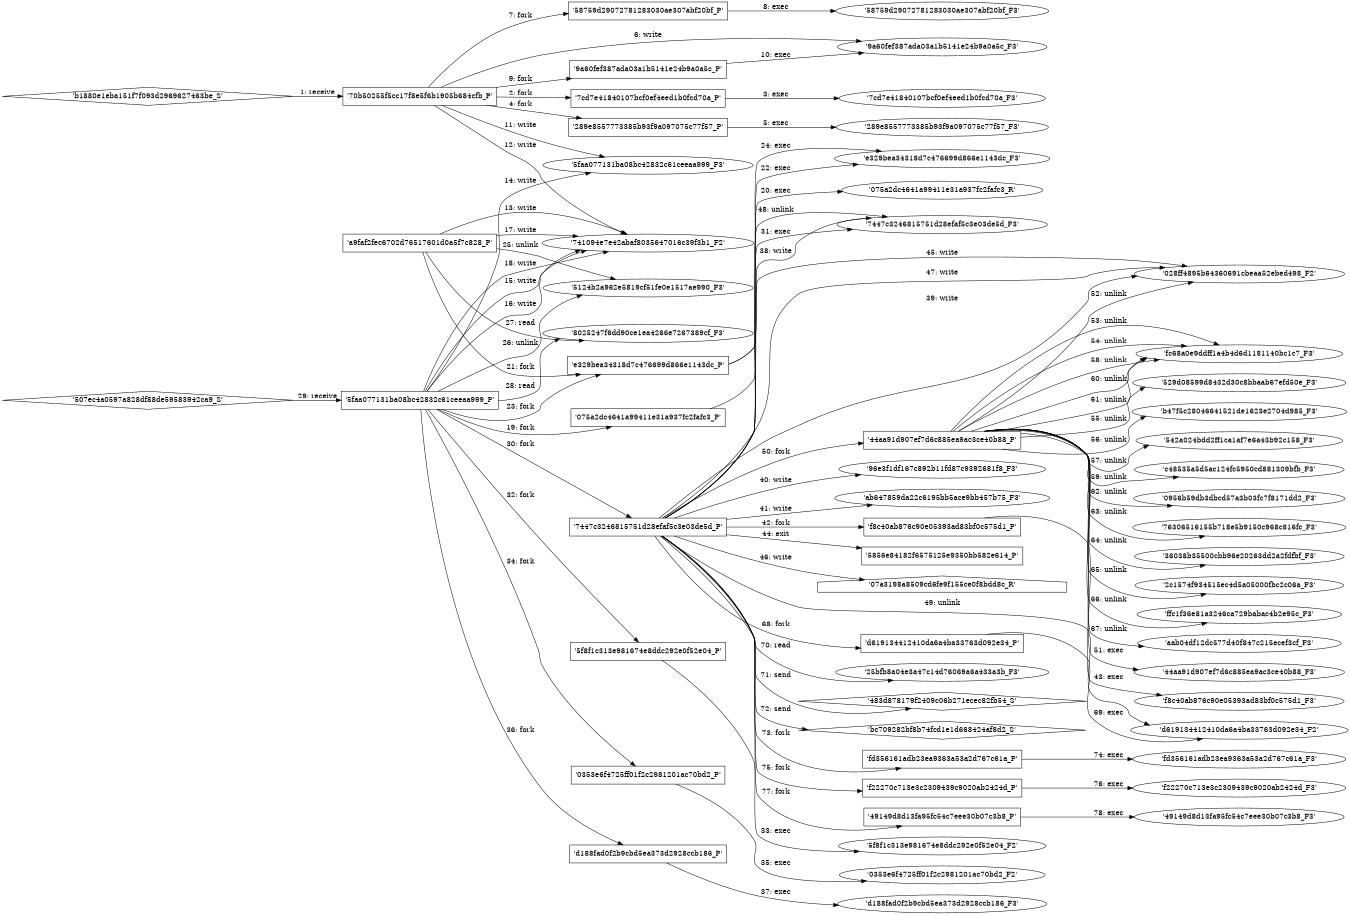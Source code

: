digraph "D:\Learning\Paper\apt\基于CTI的攻击预警\Dataset\攻击图\ASGfromALLCTI\Threat Spotlight PoSeidon, A Deep Dive Into Point of Sale Malware.dot" {
rankdir="LR"
size="9"
fixedsize="false"
splines="true"
nodesep=0.3
ranksep=0
fontsize=10
overlap="scalexy"
engine= "neato"
	"'70b50255f5cc17f8e5f6b1905b684cfb_P'" [node_type=Process shape=box]
	"'b1880e1eba151f7f093d2969627463be_S'" [node_type=Socket shape=diamond]
	"'b1880e1eba151f7f093d2969627463be_S'" -> "'70b50255f5cc17f8e5f6b1905b684cfb_P'" [label="1: receive"]
	"'70b50255f5cc17f8e5f6b1905b684cfb_P'" [node_type=Process shape=box]
	"'7cd7e41840107bcf0ef4eed1b0fcd70a_P'" [node_type=Process shape=box]
	"'70b50255f5cc17f8e5f6b1905b684cfb_P'" -> "'7cd7e41840107bcf0ef4eed1b0fcd70a_P'" [label="2: fork"]
	"'7cd7e41840107bcf0ef4eed1b0fcd70a_P'" [node_type=Process shape=box]
	"'7cd7e41840107bcf0ef4eed1b0fcd70a_F3'" [node_type=File shape=ellipse]
	"'7cd7e41840107bcf0ef4eed1b0fcd70a_P'" -> "'7cd7e41840107bcf0ef4eed1b0fcd70a_F3'" [label="3: exec"]
	"'70b50255f5cc17f8e5f6b1905b684cfb_P'" [node_type=Process shape=box]
	"'289e8557773385b93f9a097075c77f57_P'" [node_type=Process shape=box]
	"'70b50255f5cc17f8e5f6b1905b684cfb_P'" -> "'289e8557773385b93f9a097075c77f57_P'" [label="4: fork"]
	"'289e8557773385b93f9a097075c77f57_P'" [node_type=Process shape=box]
	"'289e8557773385b93f9a097075c77f57_F3'" [node_type=File shape=ellipse]
	"'289e8557773385b93f9a097075c77f57_P'" -> "'289e8557773385b93f9a097075c77f57_F3'" [label="5: exec"]
	"'9a60fef387ada03a1b5141e24b9a0a5c_F3'" [node_type=file shape=ellipse]
	"'70b50255f5cc17f8e5f6b1905b684cfb_P'" [node_type=Process shape=box]
	"'70b50255f5cc17f8e5f6b1905b684cfb_P'" -> "'9a60fef387ada03a1b5141e24b9a0a5c_F3'" [label="6: write"]
	"'70b50255f5cc17f8e5f6b1905b684cfb_P'" [node_type=Process shape=box]
	"'58759d29072781283030ae307abf20bf_P'" [node_type=Process shape=box]
	"'70b50255f5cc17f8e5f6b1905b684cfb_P'" -> "'58759d29072781283030ae307abf20bf_P'" [label="7: fork"]
	"'58759d29072781283030ae307abf20bf_P'" [node_type=Process shape=box]
	"'58759d29072781283030ae307abf20bf_F3'" [node_type=File shape=ellipse]
	"'58759d29072781283030ae307abf20bf_P'" -> "'58759d29072781283030ae307abf20bf_F3'" [label="8: exec"]
	"'70b50255f5cc17f8e5f6b1905b684cfb_P'" [node_type=Process shape=box]
	"'9a60fef387ada03a1b5141e24b9a0a5c_P'" [node_type=Process shape=box]
	"'70b50255f5cc17f8e5f6b1905b684cfb_P'" -> "'9a60fef387ada03a1b5141e24b9a0a5c_P'" [label="9: fork"]
	"'9a60fef387ada03a1b5141e24b9a0a5c_P'" [node_type=Process shape=box]
	"'9a60fef387ada03a1b5141e24b9a0a5c_F3'" [node_type=File shape=ellipse]
	"'9a60fef387ada03a1b5141e24b9a0a5c_P'" -> "'9a60fef387ada03a1b5141e24b9a0a5c_F3'" [label="10: exec"]
	"'5faa077131ba08bc42832c61ceeaa999_F3'" [node_type=file shape=ellipse]
	"'70b50255f5cc17f8e5f6b1905b684cfb_P'" [node_type=Process shape=box]
	"'70b50255f5cc17f8e5f6b1905b684cfb_P'" -> "'5faa077131ba08bc42832c61ceeaa999_F3'" [label="11: write"]
	"'741094e7e42abaf8035647016c39f3b1_F2'" [node_type=file shape=ellipse]
	"'70b50255f5cc17f8e5f6b1905b684cfb_P'" [node_type=Process shape=box]
	"'70b50255f5cc17f8e5f6b1905b684cfb_P'" -> "'741094e7e42abaf8035647016c39f3b1_F2'" [label="12: write"]
	"'741094e7e42abaf8035647016c39f3b1_F2'" [node_type=file shape=ellipse]
	"'a9faf2fec6702d76517601d0a5f7c828_P'" [node_type=Process shape=box]
	"'a9faf2fec6702d76517601d0a5f7c828_P'" -> "'741094e7e42abaf8035647016c39f3b1_F2'" [label="13: write"]
	"'5faa077131ba08bc42832c61ceeaa999_F3'" [node_type=file shape=ellipse]
	"'5faa077131ba08bc42832c61ceeaa999_P'" [node_type=Process shape=box]
	"'5faa077131ba08bc42832c61ceeaa999_P'" -> "'5faa077131ba08bc42832c61ceeaa999_F3'" [label="14: write"]
	"'741094e7e42abaf8035647016c39f3b1_F2'" [node_type=file shape=ellipse]
	"'5faa077131ba08bc42832c61ceeaa999_P'" [node_type=Process shape=box]
	"'5faa077131ba08bc42832c61ceeaa999_P'" -> "'741094e7e42abaf8035647016c39f3b1_F2'" [label="15: write"]
	"'741094e7e42abaf8035647016c39f3b1_F2'" [node_type=file shape=ellipse]
	"'5faa077131ba08bc42832c61ceeaa999_P'" [node_type=Process shape=box]
	"'5faa077131ba08bc42832c61ceeaa999_P'" -> "'741094e7e42abaf8035647016c39f3b1_F2'" [label="16: write"]
	"'741094e7e42abaf8035647016c39f3b1_F2'" [node_type=file shape=ellipse]
	"'a9faf2fec6702d76517601d0a5f7c828_P'" [node_type=Process shape=box]
	"'a9faf2fec6702d76517601d0a5f7c828_P'" -> "'741094e7e42abaf8035647016c39f3b1_F2'" [label="17: write"]
	"'741094e7e42abaf8035647016c39f3b1_F2'" [node_type=file shape=ellipse]
	"'5faa077131ba08bc42832c61ceeaa999_P'" [node_type=Process shape=box]
	"'5faa077131ba08bc42832c61ceeaa999_P'" -> "'741094e7e42abaf8035647016c39f3b1_F2'" [label="18: write"]
	"'5faa077131ba08bc42832c61ceeaa999_P'" [node_type=Process shape=box]
	"'075a2dc4641a99411e31a937fc2fafc3_P'" [node_type=Process shape=box]
	"'5faa077131ba08bc42832c61ceeaa999_P'" -> "'075a2dc4641a99411e31a937fc2fafc3_P'" [label="19: fork"]
	"'075a2dc4641a99411e31a937fc2fafc3_P'" [node_type=Process shape=box]
	"'075a2dc4641a99411e31a937fc2fafc3_R'" [node_type=File shape=ellipse]
	"'075a2dc4641a99411e31a937fc2fafc3_P'" -> "'075a2dc4641a99411e31a937fc2fafc3_R'" [label="20: exec"]
	"'a9faf2fec6702d76517601d0a5f7c828_P'" [node_type=Process shape=box]
	"'e329bea34318d7c476699d866e1143dc_P'" [node_type=Process shape=box]
	"'a9faf2fec6702d76517601d0a5f7c828_P'" -> "'e329bea34318d7c476699d866e1143dc_P'" [label="21: fork"]
	"'e329bea34318d7c476699d866e1143dc_P'" [node_type=Process shape=box]
	"'e329bea34318d7c476699d866e1143dc_F3'" [node_type=File shape=ellipse]
	"'e329bea34318d7c476699d866e1143dc_P'" -> "'e329bea34318d7c476699d866e1143dc_F3'" [label="22: exec"]
	"'5faa077131ba08bc42832c61ceeaa999_P'" [node_type=Process shape=box]
	"'e329bea34318d7c476699d866e1143dc_P'" [node_type=Process shape=box]
	"'5faa077131ba08bc42832c61ceeaa999_P'" -> "'e329bea34318d7c476699d866e1143dc_P'" [label="23: fork"]
	"'e329bea34318d7c476699d866e1143dc_P'" [node_type=Process shape=box]
	"'e329bea34318d7c476699d866e1143dc_F3'" [node_type=File shape=ellipse]
	"'e329bea34318d7c476699d866e1143dc_P'" -> "'e329bea34318d7c476699d866e1143dc_F3'" [label="24: exec"]
	"'5124b2a962e5819cf51fe0e1517ae990_F3'" [node_type=file shape=ellipse]
	"'a9faf2fec6702d76517601d0a5f7c828_P'" [node_type=Process shape=box]
	"'a9faf2fec6702d76517601d0a5f7c828_P'" -> "'5124b2a962e5819cf51fe0e1517ae990_F3'" [label="25: unlink"]
	"'5124b2a962e5819cf51fe0e1517ae990_F3'" [node_type=file shape=ellipse]
	"'5faa077131ba08bc42832c61ceeaa999_P'" [node_type=Process shape=box]
	"'5faa077131ba08bc42832c61ceeaa999_P'" -> "'5124b2a962e5819cf51fe0e1517ae990_F3'" [label="26: unlink"]
	"'8025247f6dd90ce1ea4266e7267389cf_F3'" [node_type=file shape=ellipse]
	"'a9faf2fec6702d76517601d0a5f7c828_P'" [node_type=Process shape=box]
	"'a9faf2fec6702d76517601d0a5f7c828_P'" -> "'8025247f6dd90ce1ea4266e7267389cf_F3'" [label="27: read"]
	"'8025247f6dd90ce1ea4266e7267389cf_F3'" [node_type=file shape=ellipse]
	"'5faa077131ba08bc42832c61ceeaa999_P'" [node_type=Process shape=box]
	"'5faa077131ba08bc42832c61ceeaa999_P'" -> "'8025247f6dd90ce1ea4266e7267389cf_F3'" [label="28: read"]
	"'5faa077131ba08bc42832c61ceeaa999_P'" [node_type=Process shape=box]
	"'507ec4a0597a828df88de59583942ca9_S'" [node_type=Socket shape=diamond]
	"'507ec4a0597a828df88de59583942ca9_S'" -> "'5faa077131ba08bc42832c61ceeaa999_P'" [label="29: receive"]
	"'5faa077131ba08bc42832c61ceeaa999_P'" [node_type=Process shape=box]
	"'7447c3246815751d28efaf5c3e03de5d_P'" [node_type=Process shape=box]
	"'5faa077131ba08bc42832c61ceeaa999_P'" -> "'7447c3246815751d28efaf5c3e03de5d_P'" [label="30: fork"]
	"'7447c3246815751d28efaf5c3e03de5d_P'" [node_type=Process shape=box]
	"'7447c3246815751d28efaf5c3e03de5d_F3'" [node_type=File shape=ellipse]
	"'7447c3246815751d28efaf5c3e03de5d_P'" -> "'7447c3246815751d28efaf5c3e03de5d_F3'" [label="31: exec"]
	"'5faa077131ba08bc42832c61ceeaa999_P'" [node_type=Process shape=box]
	"'5f8f1c313e981674e8ddc292e0f52e04_P'" [node_type=Process shape=box]
	"'5faa077131ba08bc42832c61ceeaa999_P'" -> "'5f8f1c313e981674e8ddc292e0f52e04_P'" [label="32: fork"]
	"'5f8f1c313e981674e8ddc292e0f52e04_P'" [node_type=Process shape=box]
	"'5f8f1c313e981674e8ddc292e0f52e04_F2'" [node_type=File shape=ellipse]
	"'5f8f1c313e981674e8ddc292e0f52e04_P'" -> "'5f8f1c313e981674e8ddc292e0f52e04_F2'" [label="33: exec"]
	"'5faa077131ba08bc42832c61ceeaa999_P'" [node_type=Process shape=box]
	"'0353e6f4725ff01f2c2981201ac70bd2_P'" [node_type=Process shape=box]
	"'5faa077131ba08bc42832c61ceeaa999_P'" -> "'0353e6f4725ff01f2c2981201ac70bd2_P'" [label="34: fork"]
	"'0353e6f4725ff01f2c2981201ac70bd2_P'" [node_type=Process shape=box]
	"'0353e6f4725ff01f2c2981201ac70bd2_F2'" [node_type=File shape=ellipse]
	"'0353e6f4725ff01f2c2981201ac70bd2_P'" -> "'0353e6f4725ff01f2c2981201ac70bd2_F2'" [label="35: exec"]
	"'5faa077131ba08bc42832c61ceeaa999_P'" [node_type=Process shape=box]
	"'d188fad0f2b9cbd5ea373d2928ccb186_P'" [node_type=Process shape=box]
	"'5faa077131ba08bc42832c61ceeaa999_P'" -> "'d188fad0f2b9cbd5ea373d2928ccb186_P'" [label="36: fork"]
	"'d188fad0f2b9cbd5ea373d2928ccb186_P'" [node_type=Process shape=box]
	"'d188fad0f2b9cbd5ea373d2928ccb186_F3'" [node_type=File shape=ellipse]
	"'d188fad0f2b9cbd5ea373d2928ccb186_P'" -> "'d188fad0f2b9cbd5ea373d2928ccb186_F3'" [label="37: exec"]
	"'7447c3246815751d28efaf5c3e03de5d_F3'" [node_type=file shape=ellipse]
	"'7447c3246815751d28efaf5c3e03de5d_P'" [node_type=Process shape=box]
	"'7447c3246815751d28efaf5c3e03de5d_P'" -> "'7447c3246815751d28efaf5c3e03de5d_F3'" [label="38: write"]
	"'028ff4895b64360691cbeaa52ebed498_F2'" [node_type=file shape=ellipse]
	"'7447c3246815751d28efaf5c3e03de5d_P'" [node_type=Process shape=box]
	"'7447c3246815751d28efaf5c3e03de5d_P'" -> "'028ff4895b64360691cbeaa52ebed498_F2'" [label="39: write"]
	"'96e3f1df167c892b11fd87c9392681f8_F3'" [node_type=file shape=ellipse]
	"'7447c3246815751d28efaf5c3e03de5d_P'" [node_type=Process shape=box]
	"'7447c3246815751d28efaf5c3e03de5d_P'" -> "'96e3f1df167c892b11fd87c9392681f8_F3'" [label="40: write"]
	"'ab647859da22c6195bb5ace9bb457b75_F3'" [node_type=file shape=ellipse]
	"'7447c3246815751d28efaf5c3e03de5d_P'" [node_type=Process shape=box]
	"'7447c3246815751d28efaf5c3e03de5d_P'" -> "'ab647859da22c6195bb5ace9bb457b75_F3'" [label="41: write"]
	"'7447c3246815751d28efaf5c3e03de5d_P'" [node_type=Process shape=box]
	"'f8c40ab876c90e05393ad83bf0c575d1_P'" [node_type=Process shape=box]
	"'7447c3246815751d28efaf5c3e03de5d_P'" -> "'f8c40ab876c90e05393ad83bf0c575d1_P'" [label="42: fork"]
	"'f8c40ab876c90e05393ad83bf0c575d1_P'" [node_type=Process shape=box]
	"'f8c40ab876c90e05393ad83bf0c575d1_F3'" [node_type=File shape=ellipse]
	"'f8c40ab876c90e05393ad83bf0c575d1_P'" -> "'f8c40ab876c90e05393ad83bf0c575d1_F3'" [label="43: exec"]
	"'7447c3246815751d28efaf5c3e03de5d_P'" [node_type=Process shape=box]
	"'5856e84182f6575125e9350bb582e614_P'" [node_type=Process shape=box]
	"'7447c3246815751d28efaf5c3e03de5d_P'" -> "'5856e84182f6575125e9350bb582e614_P'" [label="44: exit"]
	"'028ff4895b64360691cbeaa52ebed498_F2'" [node_type=file shape=ellipse]
	"'7447c3246815751d28efaf5c3e03de5d_P'" [node_type=Process shape=box]
	"'7447c3246815751d28efaf5c3e03de5d_P'" -> "'028ff4895b64360691cbeaa52ebed498_F2'" [label="45: write"]
	"'07a3198a8509cd6fe9f155ce0f8bdd8c_R'" [node_type=registry shape=house]
	"'7447c3246815751d28efaf5c3e03de5d_P'" [node_type=Process shape=box]
	"'7447c3246815751d28efaf5c3e03de5d_P'" -> "'07a3198a8509cd6fe9f155ce0f8bdd8c_R'" [label="46: write"]
	"'028ff4895b64360691cbeaa52ebed498_F2'" [node_type=file shape=ellipse]
	"'7447c3246815751d28efaf5c3e03de5d_P'" [node_type=Process shape=box]
	"'7447c3246815751d28efaf5c3e03de5d_P'" -> "'028ff4895b64360691cbeaa52ebed498_F2'" [label="47: write"]
	"'7447c3246815751d28efaf5c3e03de5d_F3'" [node_type=file shape=ellipse]
	"'7447c3246815751d28efaf5c3e03de5d_P'" [node_type=Process shape=box]
	"'7447c3246815751d28efaf5c3e03de5d_P'" -> "'7447c3246815751d28efaf5c3e03de5d_F3'" [label="48: unlink"]
	"'d619134412410da6a4ba33763d092e34_F2'" [node_type=file shape=ellipse]
	"'7447c3246815751d28efaf5c3e03de5d_P'" [node_type=Process shape=box]
	"'7447c3246815751d28efaf5c3e03de5d_P'" -> "'d619134412410da6a4ba33763d092e34_F2'" [label="49: unlink"]
	"'7447c3246815751d28efaf5c3e03de5d_P'" [node_type=Process shape=box]
	"'44aa91d907ef7d6c885ea9ac3ce40b88_P'" [node_type=Process shape=box]
	"'7447c3246815751d28efaf5c3e03de5d_P'" -> "'44aa91d907ef7d6c885ea9ac3ce40b88_P'" [label="50: fork"]
	"'44aa91d907ef7d6c885ea9ac3ce40b88_P'" [node_type=Process shape=box]
	"'44aa91d907ef7d6c885ea9ac3ce40b88_F3'" [node_type=File shape=ellipse]
	"'44aa91d907ef7d6c885ea9ac3ce40b88_P'" -> "'44aa91d907ef7d6c885ea9ac3ce40b88_F3'" [label="51: exec"]
	"'028ff4895b64360691cbeaa52ebed498_F2'" [node_type=file shape=ellipse]
	"'44aa91d907ef7d6c885ea9ac3ce40b88_P'" [node_type=Process shape=box]
	"'44aa91d907ef7d6c885ea9ac3ce40b88_P'" -> "'028ff4895b64360691cbeaa52ebed498_F2'" [label="52: unlink"]
	"'fc68a0e9ddff1a4b4d6d1181140bc1c7_F3'" [node_type=file shape=ellipse]
	"'44aa91d907ef7d6c885ea9ac3ce40b88_P'" [node_type=Process shape=box]
	"'44aa91d907ef7d6c885ea9ac3ce40b88_P'" -> "'fc68a0e9ddff1a4b4d6d1181140bc1c7_F3'" [label="53: unlink"]
	"'fc68a0e9ddff1a4b4d6d1181140bc1c7_F3'" [node_type=file shape=ellipse]
	"'44aa91d907ef7d6c885ea9ac3ce40b88_P'" [node_type=Process shape=box]
	"'44aa91d907ef7d6c885ea9ac3ce40b88_P'" -> "'fc68a0e9ddff1a4b4d6d1181140bc1c7_F3'" [label="54: unlink"]
	"'529d08599d8432d30c8bbaab67efd50e_F3'" [node_type=file shape=ellipse]
	"'44aa91d907ef7d6c885ea9ac3ce40b88_P'" [node_type=Process shape=box]
	"'44aa91d907ef7d6c885ea9ac3ce40b88_P'" -> "'529d08599d8432d30c8bbaab67efd50e_F3'" [label="55: unlink"]
	"'b47f5c28046641521de1623e2704d985_F3'" [node_type=file shape=ellipse]
	"'44aa91d907ef7d6c885ea9ac3ce40b88_P'" [node_type=Process shape=box]
	"'44aa91d907ef7d6c885ea9ac3ce40b88_P'" -> "'b47f5c28046641521de1623e2704d985_F3'" [label="56: unlink"]
	"'542a024bdd2ff1ca1af7e6a43b92c158_F3'" [node_type=file shape=ellipse]
	"'44aa91d907ef7d6c885ea9ac3ce40b88_P'" [node_type=Process shape=box]
	"'44aa91d907ef7d6c885ea9ac3ce40b88_P'" -> "'542a024bdd2ff1ca1af7e6a43b92c158_F3'" [label="57: unlink"]
	"'fc68a0e9ddff1a4b4d6d1181140bc1c7_F3'" [node_type=file shape=ellipse]
	"'44aa91d907ef7d6c885ea9ac3ce40b88_P'" [node_type=Process shape=box]
	"'44aa91d907ef7d6c885ea9ac3ce40b88_P'" -> "'fc68a0e9ddff1a4b4d6d1181140bc1c7_F3'" [label="58: unlink"]
	"'c48535a5d5ac124fc5950cd881309bfb_F3'" [node_type=file shape=ellipse]
	"'44aa91d907ef7d6c885ea9ac3ce40b88_P'" [node_type=Process shape=box]
	"'44aa91d907ef7d6c885ea9ac3ce40b88_P'" -> "'c48535a5d5ac124fc5950cd881309bfb_F3'" [label="59: unlink"]
	"'fc68a0e9ddff1a4b4d6d1181140bc1c7_F3'" [node_type=file shape=ellipse]
	"'44aa91d907ef7d6c885ea9ac3ce40b88_P'" [node_type=Process shape=box]
	"'44aa91d907ef7d6c885ea9ac3ce40b88_P'" -> "'fc68a0e9ddff1a4b4d6d1181140bc1c7_F3'" [label="60: unlink"]
	"'fc68a0e9ddff1a4b4d6d1181140bc1c7_F3'" [node_type=file shape=ellipse]
	"'44aa91d907ef7d6c885ea9ac3ce40b88_P'" [node_type=Process shape=box]
	"'44aa91d907ef7d6c885ea9ac3ce40b88_P'" -> "'fc68a0e9ddff1a4b4d6d1181140bc1c7_F3'" [label="61: unlink"]
	"'0956b59db3dbcd57a3b03fc7f8171dd2_F3'" [node_type=file shape=ellipse]
	"'44aa91d907ef7d6c885ea9ac3ce40b88_P'" [node_type=Process shape=box]
	"'44aa91d907ef7d6c885ea9ac3ce40b88_P'" -> "'0956b59db3dbcd57a3b03fc7f8171dd2_F3'" [label="62: unlink"]
	"'76306516155b718e5b9150c968c816fc_F3'" [node_type=file shape=ellipse]
	"'44aa91d907ef7d6c885ea9ac3ce40b88_P'" [node_type=Process shape=box]
	"'44aa91d907ef7d6c885ea9ac3ce40b88_P'" -> "'76306516155b718e5b9150c968c816fc_F3'" [label="63: unlink"]
	"'36038b35500cbb96e20263dd2a2fdfbf_F3'" [node_type=file shape=ellipse]
	"'44aa91d907ef7d6c885ea9ac3ce40b88_P'" [node_type=Process shape=box]
	"'44aa91d907ef7d6c885ea9ac3ce40b88_P'" -> "'36038b35500cbb96e20263dd2a2fdfbf_F3'" [label="64: unlink"]
	"'2c1574f934515ec4d5a05000fbc2c06a_F3'" [node_type=file shape=ellipse]
	"'44aa91d907ef7d6c885ea9ac3ce40b88_P'" [node_type=Process shape=box]
	"'44aa91d907ef7d6c885ea9ac3ce40b88_P'" -> "'2c1574f934515ec4d5a05000fbc2c06a_F3'" [label="65: unlink"]
	"'ffc1f36e81a3246ca729babac4b2e95c_F3'" [node_type=file shape=ellipse]
	"'44aa91d907ef7d6c885ea9ac3ce40b88_P'" [node_type=Process shape=box]
	"'44aa91d907ef7d6c885ea9ac3ce40b88_P'" -> "'ffc1f36e81a3246ca729babac4b2e95c_F3'" [label="66: unlink"]
	"'aab04df12dc577d40f847c215ecef3cf_F3'" [node_type=file shape=ellipse]
	"'44aa91d907ef7d6c885ea9ac3ce40b88_P'" [node_type=Process shape=box]
	"'44aa91d907ef7d6c885ea9ac3ce40b88_P'" -> "'aab04df12dc577d40f847c215ecef3cf_F3'" [label="67: unlink"]
	"'7447c3246815751d28efaf5c3e03de5d_P'" [node_type=Process shape=box]
	"'d619134412410da6a4ba33763d092e34_P'" [node_type=Process shape=box]
	"'7447c3246815751d28efaf5c3e03de5d_P'" -> "'d619134412410da6a4ba33763d092e34_P'" [label="68: fork"]
	"'d619134412410da6a4ba33763d092e34_P'" [node_type=Process shape=box]
	"'d619134412410da6a4ba33763d092e34_F2'" [node_type=File shape=ellipse]
	"'d619134412410da6a4ba33763d092e34_P'" -> "'d619134412410da6a4ba33763d092e34_F2'" [label="69: exec"]
	"'25bfb8a04e3a47c14d76069a6a433a3b_F3'" [node_type=file shape=ellipse]
	"'7447c3246815751d28efaf5c3e03de5d_P'" [node_type=Process shape=box]
	"'7447c3246815751d28efaf5c3e03de5d_P'" -> "'25bfb8a04e3a47c14d76069a6a433a3b_F3'" [label="70: read"]
	"'483d878179f2409c06b271ecec82fb54_S'" [node_type=Socket shape=diamond]
	"'7447c3246815751d28efaf5c3e03de5d_P'" [node_type=Process shape=box]
	"'7447c3246815751d28efaf5c3e03de5d_P'" -> "'483d878179f2409c06b271ecec82fb54_S'" [label="71: send"]
	"'bc709282bf8b74fcd1e1d668424af8d2_S'" [node_type=Socket shape=diamond]
	"'7447c3246815751d28efaf5c3e03de5d_P'" [node_type=Process shape=box]
	"'7447c3246815751d28efaf5c3e03de5d_P'" -> "'bc709282bf8b74fcd1e1d668424af8d2_S'" [label="72: send"]
	"'7447c3246815751d28efaf5c3e03de5d_P'" [node_type=Process shape=box]
	"'fd356161adb23ea9363a53a2d767c61a_P'" [node_type=Process shape=box]
	"'7447c3246815751d28efaf5c3e03de5d_P'" -> "'fd356161adb23ea9363a53a2d767c61a_P'" [label="73: fork"]
	"'fd356161adb23ea9363a53a2d767c61a_P'" [node_type=Process shape=box]
	"'fd356161adb23ea9363a53a2d767c61a_F3'" [node_type=File shape=ellipse]
	"'fd356161adb23ea9363a53a2d767c61a_P'" -> "'fd356161adb23ea9363a53a2d767c61a_F3'" [label="74: exec"]
	"'7447c3246815751d28efaf5c3e03de5d_P'" [node_type=Process shape=box]
	"'f22270c713e3c2309439c9020ab2424d_P'" [node_type=Process shape=box]
	"'7447c3246815751d28efaf5c3e03de5d_P'" -> "'f22270c713e3c2309439c9020ab2424d_P'" [label="75: fork"]
	"'f22270c713e3c2309439c9020ab2424d_P'" [node_type=Process shape=box]
	"'f22270c713e3c2309439c9020ab2424d_F3'" [node_type=File shape=ellipse]
	"'f22270c713e3c2309439c9020ab2424d_P'" -> "'f22270c713e3c2309439c9020ab2424d_F3'" [label="76: exec"]
	"'7447c3246815751d28efaf5c3e03de5d_P'" [node_type=Process shape=box]
	"'49149d8d13fa95fc54c7eee30b07c3b8_P'" [node_type=Process shape=box]
	"'7447c3246815751d28efaf5c3e03de5d_P'" -> "'49149d8d13fa95fc54c7eee30b07c3b8_P'" [label="77: fork"]
	"'49149d8d13fa95fc54c7eee30b07c3b8_P'" [node_type=Process shape=box]
	"'49149d8d13fa95fc54c7eee30b07c3b8_F3'" [node_type=File shape=ellipse]
	"'49149d8d13fa95fc54c7eee30b07c3b8_P'" -> "'49149d8d13fa95fc54c7eee30b07c3b8_F3'" [label="78: exec"]
}
